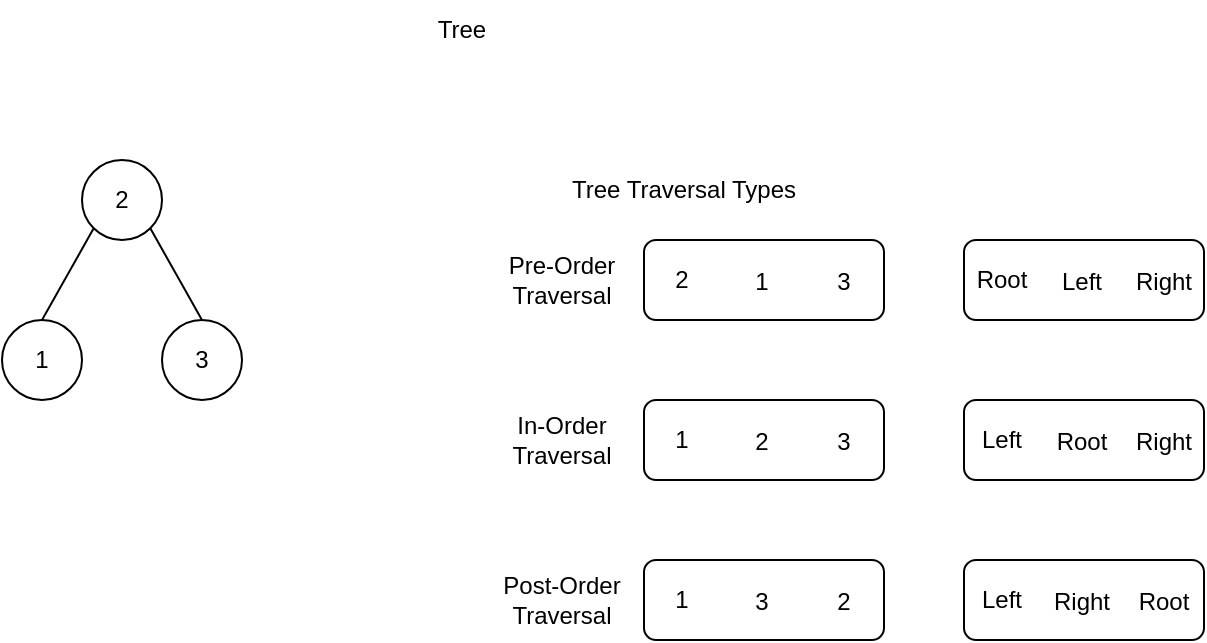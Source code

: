 <mxfile version="21.6.1" type="device" pages="2">
  <diagram name="Tree" id="P-HmGpH3DP2lN4VNnMJf">
    <mxGraphModel dx="954" dy="542" grid="1" gridSize="10" guides="1" tooltips="1" connect="1" arrows="1" fold="1" page="1" pageScale="1" pageWidth="850" pageHeight="1100" math="0" shadow="0">
      <root>
        <mxCell id="ZVkE2OlMkLwrEuRu4GH8-0" />
        <mxCell id="ZVkE2OlMkLwrEuRu4GH8-1" parent="ZVkE2OlMkLwrEuRu4GH8-0" />
        <mxCell id="ZVkE2OlMkLwrEuRu4GH8-2" value="2" style="ellipse;whiteSpace=wrap;html=1;aspect=fixed;" vertex="1" parent="ZVkE2OlMkLwrEuRu4GH8-1">
          <mxGeometry x="200" y="120" width="40" height="40" as="geometry" />
        </mxCell>
        <mxCell id="ZVkE2OlMkLwrEuRu4GH8-4" value="3" style="ellipse;whiteSpace=wrap;html=1;aspect=fixed;" vertex="1" parent="ZVkE2OlMkLwrEuRu4GH8-1">
          <mxGeometry x="240" y="200" width="40" height="40" as="geometry" />
        </mxCell>
        <mxCell id="ZVkE2OlMkLwrEuRu4GH8-5" value="1" style="ellipse;whiteSpace=wrap;html=1;aspect=fixed;" vertex="1" parent="ZVkE2OlMkLwrEuRu4GH8-1">
          <mxGeometry x="160" y="200" width="40" height="40" as="geometry" />
        </mxCell>
        <mxCell id="ZVkE2OlMkLwrEuRu4GH8-7" value="" style="endArrow=none;html=1;rounded=0;exitX=0.5;exitY=0;exitDx=0;exitDy=0;entryX=0;entryY=1;entryDx=0;entryDy=0;" edge="1" parent="ZVkE2OlMkLwrEuRu4GH8-1" source="ZVkE2OlMkLwrEuRu4GH8-5" target="ZVkE2OlMkLwrEuRu4GH8-2">
          <mxGeometry width="50" height="50" relative="1" as="geometry">
            <mxPoint x="100" y="330" as="sourcePoint" />
            <mxPoint x="150" y="280" as="targetPoint" />
          </mxGeometry>
        </mxCell>
        <mxCell id="ZVkE2OlMkLwrEuRu4GH8-8" value="" style="endArrow=none;html=1;rounded=0;exitX=1;exitY=1;exitDx=0;exitDy=0;entryX=0.5;entryY=0;entryDx=0;entryDy=0;" edge="1" parent="ZVkE2OlMkLwrEuRu4GH8-1" source="ZVkE2OlMkLwrEuRu4GH8-2" target="ZVkE2OlMkLwrEuRu4GH8-4">
          <mxGeometry width="50" height="50" relative="1" as="geometry">
            <mxPoint x="270" y="270" as="sourcePoint" />
            <mxPoint x="320" y="220" as="targetPoint" />
          </mxGeometry>
        </mxCell>
        <mxCell id="ZVkE2OlMkLwrEuRu4GH8-37" value="Tree" style="text;html=1;strokeColor=none;fillColor=none;align=center;verticalAlign=middle;whiteSpace=wrap;rounded=0;" vertex="1" parent="ZVkE2OlMkLwrEuRu4GH8-1">
          <mxGeometry x="360" y="40" width="60" height="30" as="geometry" />
        </mxCell>
        <mxCell id="_UBUYfPinuSv5Ycyz50G-1" value="Tree Traversal Types" style="text;html=1;strokeColor=none;fillColor=none;align=center;verticalAlign=middle;whiteSpace=wrap;rounded=0;" vertex="1" parent="ZVkE2OlMkLwrEuRu4GH8-1">
          <mxGeometry x="401" y="120" width="200" height="30" as="geometry" />
        </mxCell>
        <mxCell id="_UBUYfPinuSv5Ycyz50G-2" value="Pre-Order Traversal" style="text;html=1;strokeColor=none;fillColor=none;align=center;verticalAlign=middle;whiteSpace=wrap;rounded=0;" vertex="1" parent="ZVkE2OlMkLwrEuRu4GH8-1">
          <mxGeometry x="400" y="160" width="80" height="40" as="geometry" />
        </mxCell>
        <mxCell id="_UBUYfPinuSv5Ycyz50G-3" value="Post-Order Traversal" style="text;html=1;strokeColor=none;fillColor=none;align=center;verticalAlign=middle;whiteSpace=wrap;rounded=0;" vertex="1" parent="ZVkE2OlMkLwrEuRu4GH8-1">
          <mxGeometry x="400" y="320" width="80" height="40" as="geometry" />
        </mxCell>
        <mxCell id="_UBUYfPinuSv5Ycyz50G-4" value="In-Order Traversal" style="text;html=1;strokeColor=none;fillColor=none;align=center;verticalAlign=middle;whiteSpace=wrap;rounded=0;" vertex="1" parent="ZVkE2OlMkLwrEuRu4GH8-1">
          <mxGeometry x="400" y="240" width="80" height="40" as="geometry" />
        </mxCell>
        <mxCell id="_UBUYfPinuSv5Ycyz50G-5" value="" style="group" vertex="1" connectable="0" parent="ZVkE2OlMkLwrEuRu4GH8-1">
          <mxGeometry x="480" y="240" width="121" height="40" as="geometry" />
        </mxCell>
        <mxCell id="ZVkE2OlMkLwrEuRu4GH8-14" value="" style="rounded=1;whiteSpace=wrap;html=1;" vertex="1" parent="_UBUYfPinuSv5Ycyz50G-5">
          <mxGeometry x="1" width="120" height="40" as="geometry" />
        </mxCell>
        <mxCell id="ZVkE2OlMkLwrEuRu4GH8-28" value="1" style="text;html=1;strokeColor=none;fillColor=none;align=center;verticalAlign=middle;whiteSpace=wrap;rounded=0;" vertex="1" parent="_UBUYfPinuSv5Ycyz50G-5">
          <mxGeometry y="5" width="40" height="30" as="geometry" />
        </mxCell>
        <mxCell id="ZVkE2OlMkLwrEuRu4GH8-30" value="2" style="text;html=1;strokeColor=none;fillColor=none;align=center;verticalAlign=middle;whiteSpace=wrap;rounded=0;" vertex="1" parent="_UBUYfPinuSv5Ycyz50G-5">
          <mxGeometry x="40" y="6" width="40" height="30" as="geometry" />
        </mxCell>
        <mxCell id="ZVkE2OlMkLwrEuRu4GH8-32" value="3" style="text;html=1;strokeColor=none;fillColor=none;align=center;verticalAlign=middle;whiteSpace=wrap;rounded=0;" vertex="1" parent="_UBUYfPinuSv5Ycyz50G-5">
          <mxGeometry x="81" y="6" width="40" height="30" as="geometry" />
        </mxCell>
        <mxCell id="_UBUYfPinuSv5Ycyz50G-6" value="" style="group" vertex="1" connectable="0" parent="ZVkE2OlMkLwrEuRu4GH8-1">
          <mxGeometry x="480" y="160" width="121" height="40" as="geometry" />
        </mxCell>
        <mxCell id="_UBUYfPinuSv5Ycyz50G-7" value="" style="rounded=1;whiteSpace=wrap;html=1;" vertex="1" parent="_UBUYfPinuSv5Ycyz50G-6">
          <mxGeometry x="1" width="120" height="40" as="geometry" />
        </mxCell>
        <mxCell id="_UBUYfPinuSv5Ycyz50G-8" value="2" style="text;html=1;strokeColor=none;fillColor=none;align=center;verticalAlign=middle;whiteSpace=wrap;rounded=0;" vertex="1" parent="_UBUYfPinuSv5Ycyz50G-6">
          <mxGeometry y="5" width="40" height="30" as="geometry" />
        </mxCell>
        <mxCell id="_UBUYfPinuSv5Ycyz50G-9" value="1" style="text;html=1;strokeColor=none;fillColor=none;align=center;verticalAlign=middle;whiteSpace=wrap;rounded=0;" vertex="1" parent="_UBUYfPinuSv5Ycyz50G-6">
          <mxGeometry x="40" y="6" width="40" height="30" as="geometry" />
        </mxCell>
        <mxCell id="_UBUYfPinuSv5Ycyz50G-10" value="3" style="text;html=1;strokeColor=none;fillColor=none;align=center;verticalAlign=middle;whiteSpace=wrap;rounded=0;" vertex="1" parent="_UBUYfPinuSv5Ycyz50G-6">
          <mxGeometry x="81" y="6" width="40" height="30" as="geometry" />
        </mxCell>
        <mxCell id="_UBUYfPinuSv5Ycyz50G-11" value="" style="group" vertex="1" connectable="0" parent="ZVkE2OlMkLwrEuRu4GH8-1">
          <mxGeometry x="480" y="320" width="121" height="40" as="geometry" />
        </mxCell>
        <mxCell id="_UBUYfPinuSv5Ycyz50G-12" value="" style="rounded=1;whiteSpace=wrap;html=1;" vertex="1" parent="_UBUYfPinuSv5Ycyz50G-11">
          <mxGeometry x="1" width="120" height="40" as="geometry" />
        </mxCell>
        <mxCell id="_UBUYfPinuSv5Ycyz50G-13" value="1" style="text;html=1;strokeColor=none;fillColor=none;align=center;verticalAlign=middle;whiteSpace=wrap;rounded=0;" vertex="1" parent="_UBUYfPinuSv5Ycyz50G-11">
          <mxGeometry y="5" width="40" height="30" as="geometry" />
        </mxCell>
        <mxCell id="_UBUYfPinuSv5Ycyz50G-14" value="3" style="text;html=1;strokeColor=none;fillColor=none;align=center;verticalAlign=middle;whiteSpace=wrap;rounded=0;" vertex="1" parent="_UBUYfPinuSv5Ycyz50G-11">
          <mxGeometry x="40" y="6" width="40" height="30" as="geometry" />
        </mxCell>
        <mxCell id="_UBUYfPinuSv5Ycyz50G-15" value="2" style="text;html=1;strokeColor=none;fillColor=none;align=center;verticalAlign=middle;whiteSpace=wrap;rounded=0;" vertex="1" parent="_UBUYfPinuSv5Ycyz50G-11">
          <mxGeometry x="81" y="6" width="40" height="30" as="geometry" />
        </mxCell>
        <mxCell id="_UBUYfPinuSv5Ycyz50G-16" value="" style="group" vertex="1" connectable="0" parent="ZVkE2OlMkLwrEuRu4GH8-1">
          <mxGeometry x="640" y="160" width="121" height="40" as="geometry" />
        </mxCell>
        <mxCell id="_UBUYfPinuSv5Ycyz50G-17" value="" style="rounded=1;whiteSpace=wrap;html=1;" vertex="1" parent="_UBUYfPinuSv5Ycyz50G-16">
          <mxGeometry x="1" width="120" height="40" as="geometry" />
        </mxCell>
        <mxCell id="_UBUYfPinuSv5Ycyz50G-18" value="Root" style="text;html=1;strokeColor=none;fillColor=none;align=center;verticalAlign=middle;whiteSpace=wrap;rounded=0;" vertex="1" parent="_UBUYfPinuSv5Ycyz50G-16">
          <mxGeometry y="5" width="40" height="30" as="geometry" />
        </mxCell>
        <mxCell id="_UBUYfPinuSv5Ycyz50G-19" value="Left" style="text;html=1;strokeColor=none;fillColor=none;align=center;verticalAlign=middle;whiteSpace=wrap;rounded=0;" vertex="1" parent="_UBUYfPinuSv5Ycyz50G-16">
          <mxGeometry x="40" y="6" width="40" height="30" as="geometry" />
        </mxCell>
        <mxCell id="_UBUYfPinuSv5Ycyz50G-20" value="Right" style="text;html=1;strokeColor=none;fillColor=none;align=center;verticalAlign=middle;whiteSpace=wrap;rounded=0;" vertex="1" parent="_UBUYfPinuSv5Ycyz50G-16">
          <mxGeometry x="81" y="6" width="40" height="30" as="geometry" />
        </mxCell>
        <mxCell id="_UBUYfPinuSv5Ycyz50G-28" value="" style="group" vertex="1" connectable="0" parent="ZVkE2OlMkLwrEuRu4GH8-1">
          <mxGeometry x="640" y="240" width="121" height="40" as="geometry" />
        </mxCell>
        <mxCell id="_UBUYfPinuSv5Ycyz50G-29" value="" style="rounded=1;whiteSpace=wrap;html=1;" vertex="1" parent="_UBUYfPinuSv5Ycyz50G-28">
          <mxGeometry x="1" width="120" height="40" as="geometry" />
        </mxCell>
        <mxCell id="_UBUYfPinuSv5Ycyz50G-30" value="Left" style="text;html=1;strokeColor=none;fillColor=none;align=center;verticalAlign=middle;whiteSpace=wrap;rounded=0;" vertex="1" parent="_UBUYfPinuSv5Ycyz50G-28">
          <mxGeometry y="5" width="40" height="30" as="geometry" />
        </mxCell>
        <mxCell id="_UBUYfPinuSv5Ycyz50G-31" value="Root" style="text;html=1;strokeColor=none;fillColor=none;align=center;verticalAlign=middle;whiteSpace=wrap;rounded=0;" vertex="1" parent="_UBUYfPinuSv5Ycyz50G-28">
          <mxGeometry x="40" y="6" width="40" height="30" as="geometry" />
        </mxCell>
        <mxCell id="_UBUYfPinuSv5Ycyz50G-32" value="Right" style="text;html=1;strokeColor=none;fillColor=none;align=center;verticalAlign=middle;whiteSpace=wrap;rounded=0;" vertex="1" parent="_UBUYfPinuSv5Ycyz50G-28">
          <mxGeometry x="81" y="6" width="40" height="30" as="geometry" />
        </mxCell>
        <mxCell id="_UBUYfPinuSv5Ycyz50G-33" value="" style="group" vertex="1" connectable="0" parent="ZVkE2OlMkLwrEuRu4GH8-1">
          <mxGeometry x="640" y="320" width="121" height="40" as="geometry" />
        </mxCell>
        <mxCell id="_UBUYfPinuSv5Ycyz50G-34" value="" style="rounded=1;whiteSpace=wrap;html=1;" vertex="1" parent="_UBUYfPinuSv5Ycyz50G-33">
          <mxGeometry x="1" width="120" height="40" as="geometry" />
        </mxCell>
        <mxCell id="_UBUYfPinuSv5Ycyz50G-35" value="Left" style="text;html=1;strokeColor=none;fillColor=none;align=center;verticalAlign=middle;whiteSpace=wrap;rounded=0;" vertex="1" parent="_UBUYfPinuSv5Ycyz50G-33">
          <mxGeometry y="5" width="40" height="30" as="geometry" />
        </mxCell>
        <mxCell id="_UBUYfPinuSv5Ycyz50G-36" value="Right" style="text;html=1;strokeColor=none;fillColor=none;align=center;verticalAlign=middle;whiteSpace=wrap;rounded=0;" vertex="1" parent="_UBUYfPinuSv5Ycyz50G-33">
          <mxGeometry x="40" y="6" width="40" height="30" as="geometry" />
        </mxCell>
        <mxCell id="_UBUYfPinuSv5Ycyz50G-37" value="Root" style="text;html=1;strokeColor=none;fillColor=none;align=center;verticalAlign=middle;whiteSpace=wrap;rounded=0;" vertex="1" parent="_UBUYfPinuSv5Ycyz50G-33">
          <mxGeometry x="81" y="6" width="40" height="30" as="geometry" />
        </mxCell>
      </root>
    </mxGraphModel>
  </diagram>
  <diagram name="Graph" id="g_2NPLsvytt9GUYdXRbG">
    <mxGraphModel dx="954" dy="542" grid="1" gridSize="10" guides="1" tooltips="1" connect="1" arrows="1" fold="1" page="1" pageScale="1" pageWidth="850" pageHeight="1100" math="0" shadow="0">
      <root>
        <mxCell id="0" />
        <mxCell id="1" parent="0" />
        <mxCell id="-BQTNyeggbLnTEnMwdIE-2" value="0" style="ellipse;whiteSpace=wrap;html=1;aspect=fixed;" vertex="1" parent="1">
          <mxGeometry x="200" y="240" width="40" height="40" as="geometry" />
        </mxCell>
        <mxCell id="-BQTNyeggbLnTEnMwdIE-3" value="1" style="ellipse;whiteSpace=wrap;html=1;aspect=fixed;" vertex="1" parent="1">
          <mxGeometry x="280" y="320" width="40" height="40" as="geometry" />
        </mxCell>
        <mxCell id="-BQTNyeggbLnTEnMwdIE-4" value="3" style="ellipse;whiteSpace=wrap;html=1;aspect=fixed;" vertex="1" parent="1">
          <mxGeometry x="320" y="240" width="40" height="40" as="geometry" />
        </mxCell>
        <mxCell id="-BQTNyeggbLnTEnMwdIE-5" value="2" style="ellipse;whiteSpace=wrap;html=1;aspect=fixed;" vertex="1" parent="1">
          <mxGeometry x="160" y="320" width="40" height="40" as="geometry" />
        </mxCell>
        <mxCell id="-BQTNyeggbLnTEnMwdIE-6" value="4" style="ellipse;whiteSpace=wrap;html=1;aspect=fixed;" vertex="1" parent="1">
          <mxGeometry x="240" y="400" width="40" height="40" as="geometry" />
        </mxCell>
        <mxCell id="-BQTNyeggbLnTEnMwdIE-7" value="" style="endArrow=none;html=1;rounded=0;exitX=0.5;exitY=0;exitDx=0;exitDy=0;entryX=0;entryY=1;entryDx=0;entryDy=0;" edge="1" parent="1" source="-BQTNyeggbLnTEnMwdIE-5" target="-BQTNyeggbLnTEnMwdIE-2">
          <mxGeometry width="50" height="50" relative="1" as="geometry">
            <mxPoint x="100" y="330" as="sourcePoint" />
            <mxPoint x="150" y="280" as="targetPoint" />
          </mxGeometry>
        </mxCell>
        <mxCell id="-BQTNyeggbLnTEnMwdIE-8" value="" style="endArrow=none;html=1;rounded=0;exitX=1;exitY=0.5;exitDx=0;exitDy=0;entryX=0;entryY=0.5;entryDx=0;entryDy=0;" edge="1" parent="1" source="-BQTNyeggbLnTEnMwdIE-2" target="-BQTNyeggbLnTEnMwdIE-4">
          <mxGeometry width="50" height="50" relative="1" as="geometry">
            <mxPoint x="270" y="270" as="sourcePoint" />
            <mxPoint x="320" y="220" as="targetPoint" />
          </mxGeometry>
        </mxCell>
        <mxCell id="-BQTNyeggbLnTEnMwdIE-9" value="" style="endArrow=none;html=1;rounded=0;entryX=0;entryY=1;entryDx=0;entryDy=0;exitX=0.5;exitY=0;exitDx=0;exitDy=0;" edge="1" parent="1" source="-BQTNyeggbLnTEnMwdIE-3" target="-BQTNyeggbLnTEnMwdIE-4">
          <mxGeometry width="50" height="50" relative="1" as="geometry">
            <mxPoint x="340" y="340" as="sourcePoint" />
            <mxPoint x="390" y="290" as="targetPoint" />
          </mxGeometry>
        </mxCell>
        <mxCell id="-BQTNyeggbLnTEnMwdIE-10" value="" style="endArrow=none;html=1;rounded=0;exitX=1;exitY=0.5;exitDx=0;exitDy=0;" edge="1" parent="1" source="-BQTNyeggbLnTEnMwdIE-5">
          <mxGeometry width="50" height="50" relative="1" as="geometry">
            <mxPoint x="230" y="390" as="sourcePoint" />
            <mxPoint x="280" y="340" as="targetPoint" />
          </mxGeometry>
        </mxCell>
        <mxCell id="-BQTNyeggbLnTEnMwdIE-11" value="" style="endArrow=none;html=1;rounded=0;entryX=0;entryY=1;entryDx=0;entryDy=0;exitX=0.5;exitY=0;exitDx=0;exitDy=0;" edge="1" parent="1" source="-BQTNyeggbLnTEnMwdIE-6" target="-BQTNyeggbLnTEnMwdIE-3">
          <mxGeometry width="50" height="50" relative="1" as="geometry">
            <mxPoint x="160" y="490" as="sourcePoint" />
            <mxPoint x="210" y="440" as="targetPoint" />
          </mxGeometry>
        </mxCell>
        <mxCell id="-BQTNyeggbLnTEnMwdIE-12" value="" style="endArrow=none;html=1;rounded=0;entryX=0.5;entryY=1;entryDx=0;entryDy=0;" edge="1" parent="1" source="-BQTNyeggbLnTEnMwdIE-6" target="-BQTNyeggbLnTEnMwdIE-5">
          <mxGeometry width="50" height="50" relative="1" as="geometry">
            <mxPoint x="120" y="420" as="sourcePoint" />
            <mxPoint x="170" y="370" as="targetPoint" />
          </mxGeometry>
        </mxCell>
        <mxCell id="-BQTNyeggbLnTEnMwdIE-53" value="" style="rounded=1;whiteSpace=wrap;html=1;" vertex="1" parent="1">
          <mxGeometry x="560" y="280" width="120" height="40" as="geometry" />
        </mxCell>
        <mxCell id="-BQTNyeggbLnTEnMwdIE-54" value="" style="rounded=1;whiteSpace=wrap;html=1;" vertex="1" parent="1">
          <mxGeometry x="560" y="320" width="120" height="40" as="geometry" />
        </mxCell>
        <mxCell id="-BQTNyeggbLnTEnMwdIE-55" value="" style="rounded=1;whiteSpace=wrap;html=1;" vertex="1" parent="1">
          <mxGeometry x="560" y="360" width="120" height="40" as="geometry" />
        </mxCell>
        <mxCell id="-BQTNyeggbLnTEnMwdIE-56" value="" style="rounded=1;whiteSpace=wrap;html=1;rotation=90;" vertex="1" parent="1">
          <mxGeometry x="440" y="320" width="120" height="40" as="geometry" />
        </mxCell>
        <mxCell id="-BQTNyeggbLnTEnMwdIE-58" value="" style="endArrow=classic;html=1;rounded=0;exitX=0.167;exitY=-0.025;exitDx=0;exitDy=0;entryX=0;entryY=0.5;entryDx=0;entryDy=0;exitPerimeter=0;" edge="1" parent="1" source="-BQTNyeggbLnTEnMwdIE-56" target="-BQTNyeggbLnTEnMwdIE-53">
          <mxGeometry width="50" height="50" relative="1" as="geometry">
            <mxPoint x="500" y="510" as="sourcePoint" />
            <mxPoint x="550" y="460" as="targetPoint" />
          </mxGeometry>
        </mxCell>
        <mxCell id="-BQTNyeggbLnTEnMwdIE-59" value="" style="endArrow=none;html=1;rounded=0;exitX=0.325;exitY=1;exitDx=0;exitDy=0;exitPerimeter=0;" edge="1" parent="1" source="-BQTNyeggbLnTEnMwdIE-56">
          <mxGeometry width="50" height="50" relative="1" as="geometry">
            <mxPoint x="430" y="510" as="sourcePoint" />
            <mxPoint x="520" y="319" as="targetPoint" />
          </mxGeometry>
        </mxCell>
        <mxCell id="-BQTNyeggbLnTEnMwdIE-60" value="" style="endArrow=none;html=1;rounded=0;entryX=0.65;entryY=0;entryDx=0;entryDy=0;entryPerimeter=0;" edge="1" parent="1" target="-BQTNyeggbLnTEnMwdIE-56">
          <mxGeometry width="50" height="50" relative="1" as="geometry">
            <mxPoint x="480" y="358" as="sourcePoint" />
            <mxPoint x="530" y="322" as="targetPoint" />
          </mxGeometry>
        </mxCell>
        <mxCell id="-BQTNyeggbLnTEnMwdIE-61" value="" style="endArrow=classic;html=1;rounded=0;exitX=0.5;exitY=0;exitDx=0;exitDy=0;entryX=0;entryY=0.5;entryDx=0;entryDy=0;" edge="1" parent="1" source="-BQTNyeggbLnTEnMwdIE-56" target="-BQTNyeggbLnTEnMwdIE-54">
          <mxGeometry width="50" height="50" relative="1" as="geometry">
            <mxPoint x="531" y="310" as="sourcePoint" />
            <mxPoint x="570" y="310" as="targetPoint" />
          </mxGeometry>
        </mxCell>
        <mxCell id="-BQTNyeggbLnTEnMwdIE-62" value="" style="endArrow=classic;html=1;rounded=0;entryX=0;entryY=0.5;entryDx=0;entryDy=0;" edge="1" parent="1" target="-BQTNyeggbLnTEnMwdIE-55">
          <mxGeometry width="50" height="50" relative="1" as="geometry">
            <mxPoint x="520" y="380" as="sourcePoint" />
            <mxPoint x="580" y="320" as="targetPoint" />
          </mxGeometry>
        </mxCell>
        <mxCell id="-BQTNyeggbLnTEnMwdIE-63" value="" style="endArrow=none;html=1;rounded=0;exitX=0.325;exitY=0.975;exitDx=0;exitDy=0;exitPerimeter=0;" edge="1" parent="1" source="-BQTNyeggbLnTEnMwdIE-55">
          <mxGeometry width="50" height="50" relative="1" as="geometry">
            <mxPoint x="580" y="340" as="sourcePoint" />
            <mxPoint x="600" y="280" as="targetPoint" />
          </mxGeometry>
        </mxCell>
        <mxCell id="-BQTNyeggbLnTEnMwdIE-64" value="" style="endArrow=none;html=1;rounded=0;exitX=0.658;exitY=1;exitDx=0;exitDy=0;exitPerimeter=0;" edge="1" parent="1" source="-BQTNyeggbLnTEnMwdIE-55">
          <mxGeometry width="50" height="50" relative="1" as="geometry">
            <mxPoint x="610" y="410" as="sourcePoint" />
            <mxPoint x="640" y="280" as="targetPoint" />
          </mxGeometry>
        </mxCell>
        <mxCell id="-BQTNyeggbLnTEnMwdIE-67" value="0" style="text;html=1;strokeColor=none;fillColor=none;align=center;verticalAlign=middle;whiteSpace=wrap;rounded=0;" vertex="1" parent="1">
          <mxGeometry x="480" y="286" width="40" height="30" as="geometry" />
        </mxCell>
        <mxCell id="-BQTNyeggbLnTEnMwdIE-68" value="1" style="text;html=1;strokeColor=none;fillColor=none;align=center;verticalAlign=middle;whiteSpace=wrap;rounded=0;" vertex="1" parent="1">
          <mxGeometry x="480" y="323" width="40" height="30" as="geometry" />
        </mxCell>
        <mxCell id="-BQTNyeggbLnTEnMwdIE-69" value="2" style="text;html=1;strokeColor=none;fillColor=none;align=center;verticalAlign=middle;whiteSpace=wrap;rounded=0;" vertex="1" parent="1">
          <mxGeometry x="481" y="363" width="40" height="30" as="geometry" />
        </mxCell>
        <mxCell id="-BQTNyeggbLnTEnMwdIE-70" value="2" style="text;html=1;strokeColor=none;fillColor=none;align=center;verticalAlign=middle;whiteSpace=wrap;rounded=0;" vertex="1" parent="1">
          <mxGeometry x="559" y="285" width="40" height="30" as="geometry" />
        </mxCell>
        <mxCell id="-BQTNyeggbLnTEnMwdIE-71" value="2" style="text;html=1;strokeColor=none;fillColor=none;align=center;verticalAlign=middle;whiteSpace=wrap;rounded=0;" vertex="1" parent="1">
          <mxGeometry x="559" y="325" width="40" height="30" as="geometry" />
        </mxCell>
        <mxCell id="-BQTNyeggbLnTEnMwdIE-72" value="4" style="text;html=1;strokeColor=none;fillColor=none;align=center;verticalAlign=middle;whiteSpace=wrap;rounded=0;" vertex="1" parent="1">
          <mxGeometry x="560" y="364" width="40" height="30" as="geometry" />
        </mxCell>
        <mxCell id="-BQTNyeggbLnTEnMwdIE-73" value="3" style="text;html=1;strokeColor=none;fillColor=none;align=center;verticalAlign=middle;whiteSpace=wrap;rounded=0;" vertex="1" parent="1">
          <mxGeometry x="599" y="326" width="40" height="30" as="geometry" />
        </mxCell>
        <mxCell id="-BQTNyeggbLnTEnMwdIE-74" value="3" style="text;html=1;strokeColor=none;fillColor=none;align=center;verticalAlign=middle;whiteSpace=wrap;rounded=0;" vertex="1" parent="1">
          <mxGeometry x="599" y="285" width="40" height="30" as="geometry" />
        </mxCell>
        <mxCell id="-BQTNyeggbLnTEnMwdIE-75" value="4" style="text;html=1;strokeColor=none;fillColor=none;align=center;verticalAlign=middle;whiteSpace=wrap;rounded=0;" vertex="1" parent="1">
          <mxGeometry x="640" y="326" width="40" height="30" as="geometry" />
        </mxCell>
        <mxCell id="-BQTNyeggbLnTEnMwdIE-76" value="Edges (e)" style="text;html=1;strokeColor=none;fillColor=none;align=center;verticalAlign=middle;whiteSpace=wrap;rounded=0;" vertex="1" parent="1">
          <mxGeometry x="559" y="240" width="121" height="30" as="geometry" />
        </mxCell>
        <mxCell id="-BQTNyeggbLnTEnMwdIE-77" value="Vertices" style="text;html=1;strokeColor=none;fillColor=none;align=center;verticalAlign=middle;whiteSpace=wrap;rounded=0;rotation=-90;" vertex="1" parent="1">
          <mxGeometry x="430" y="315" width="60" height="30" as="geometry" />
        </mxCell>
        <mxCell id="-BQTNyeggbLnTEnMwdIE-78" value="v" style="text;html=1;strokeColor=none;fillColor=none;align=center;verticalAlign=middle;whiteSpace=wrap;rounded=0;" vertex="1" parent="1">
          <mxGeometry x="480" y="245" width="40" height="30" as="geometry" />
        </mxCell>
        <mxCell id="-BQTNyeggbLnTEnMwdIE-79" value="e" style="text;html=1;strokeColor=none;fillColor=none;align=center;verticalAlign=middle;whiteSpace=wrap;rounded=0;" vertex="1" parent="1">
          <mxGeometry x="680" y="285" width="40" height="30" as="geometry" />
        </mxCell>
        <mxCell id="-BQTNyeggbLnTEnMwdIE-80" value="Graph" style="text;html=1;strokeColor=none;fillColor=none;align=center;verticalAlign=middle;whiteSpace=wrap;rounded=0;" vertex="1" parent="1">
          <mxGeometry x="360" y="120" width="60" height="30" as="geometry" />
        </mxCell>
      </root>
    </mxGraphModel>
  </diagram>
</mxfile>
